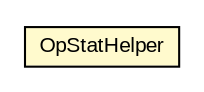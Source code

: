 #!/usr/local/bin/dot
#
# Class diagram 
# Generated by UMLGraph version R5_6-24-gf6e263 (http://www.umlgraph.org/)
#

digraph G {
	edge [fontname="arial",fontsize=10,labelfontname="arial",labelfontsize=10];
	node [fontname="arial",fontsize=10,shape=plaintext];
	nodesep=0.25;
	ranksep=0.5;
	// org.miloss.fgsms.presentation.OpStatHelper
	c839561 [label=<<table title="org.miloss.fgsms.presentation.OpStatHelper" border="0" cellborder="1" cellspacing="0" cellpadding="2" port="p" bgcolor="lemonChiffon" href="./OpStatHelper.html">
		<tr><td><table border="0" cellspacing="0" cellpadding="1">
<tr><td align="center" balign="center"> OpStatHelper </td></tr>
		</table></td></tr>
		</table>>, URL="./OpStatHelper.html", fontname="arial", fontcolor="black", fontsize=10.0];
}

